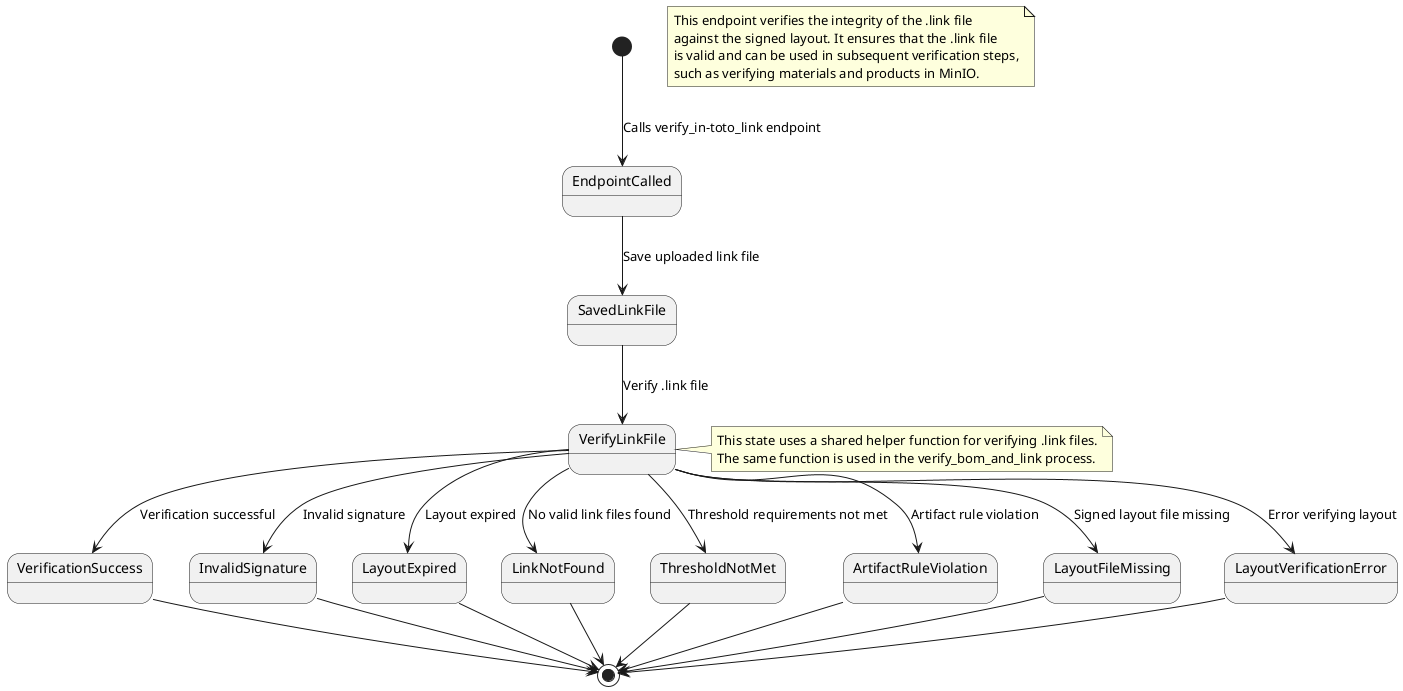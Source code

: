 @startuml State Diagram: /verify_in-toto_link

note as N1
This endpoint verifies the integrity of the .link file
against the signed layout. It ensures that the .link file
is valid and can be used in subsequent verification steps,
such as verifying materials and products in MinIO.
end note

[*] --> EndpointCalled : Calls verify_in-toto_link endpoint
EndpointCalled --> SavedLinkFile : Save uploaded link file
SavedLinkFile --> VerifyLinkFile : Verify .link file

VerifyLinkFile --> VerificationSuccess : Verification successful
VerifyLinkFile --> InvalidSignature : Invalid signature
VerifyLinkFile --> LayoutExpired : Layout expired
VerifyLinkFile --> LinkNotFound : No valid link files found
VerifyLinkFile --> ThresholdNotMet : Threshold requirements not met
VerifyLinkFile --> ArtifactRuleViolation : Artifact rule violation
VerifyLinkFile --> LayoutFileMissing : Signed layout file missing
VerifyLinkFile --> LayoutVerificationError : Error verifying layout

note right of VerifyLinkFile
This state uses a shared helper function for verifying .link files.
The same function is used in the verify_bom_and_link process.
end note

VerificationSuccess --> [*]
InvalidSignature --> [*]
LayoutExpired --> [*]
LinkNotFound --> [*]
ThresholdNotMet --> [*]
ArtifactRuleViolation --> [*]
LayoutFileMissing --> [*]
LayoutVerificationError --> [*]

@enduml


